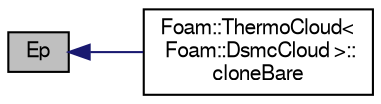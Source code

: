digraph "Ep"
{
  bgcolor="transparent";
  edge [fontname="FreeSans",fontsize="10",labelfontname="FreeSans",labelfontsize="10"];
  node [fontname="FreeSans",fontsize="10",shape=record];
  rankdir="LR";
  Node80 [label="Ep",height=0.2,width=0.4,color="black", fillcolor="grey75", style="filled", fontcolor="black"];
  Node80 -> Node81 [dir="back",color="midnightblue",fontsize="10",style="solid",fontname="FreeSans"];
  Node81 [label="Foam::ThermoCloud\<\l Foam::DsmcCloud \>::\lcloneBare",height=0.2,width=0.4,color="black",URL="$a23834.html#a519c85b79b984c70934c244a934588ca",tooltip="Construct and return bare clone based on (this) with new name. "];
}
